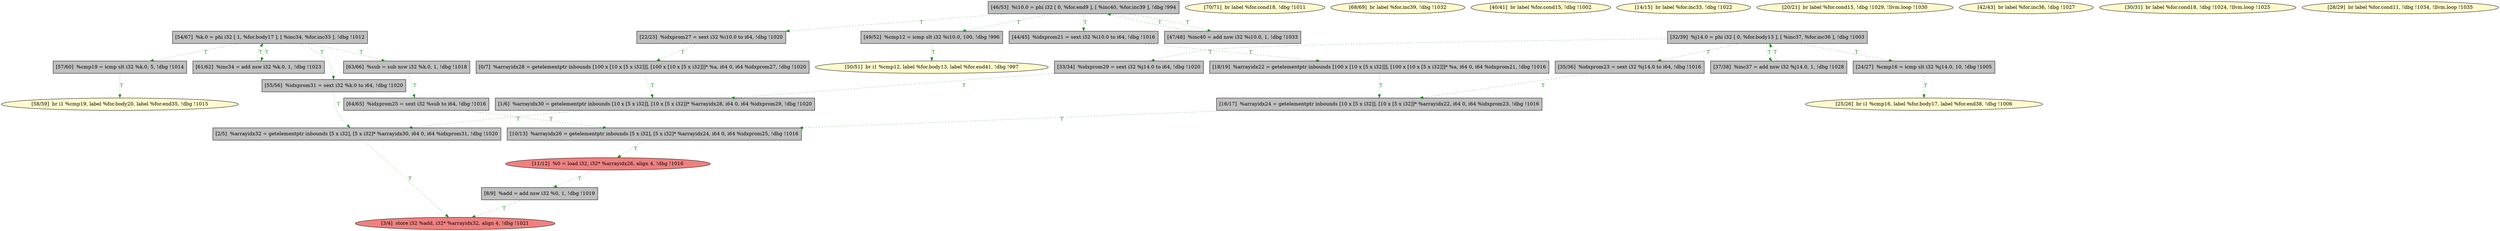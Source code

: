 
digraph G {


node658 [fillcolor=grey,label="[2/5]  %arrayidx32 = getelementptr inbounds [5 x i32], [5 x i32]* %arrayidx30, i64 0, i64 %idxprom31, !dbg !1020",shape=rectangle,style=filled ]
node664 [fillcolor=lemonchiffon,label="[58/59]  br i1 %cmp19, label %for.body20, label %for.end35, !dbg !1015",shape=ellipse,style=filled ]
node656 [fillcolor=lemonchiffon,label="[50/51]  br i1 %cmp12, label %for.body13, label %for.end41, !dbg !997",shape=ellipse,style=filled ]
node666 [fillcolor=grey,label="[49/52]  %cmp12 = icmp slt i32 %i10.0, 100, !dbg !996",shape=rectangle,style=filled ]
node665 [fillcolor=grey,label="[64/65]  %idxprom25 = sext i32 %sub to i64, !dbg !1016",shape=rectangle,style=filled ]
node655 [fillcolor=grey,label="[55/56]  %idxprom31 = sext i32 %k.0 to i64, !dbg !1020",shape=rectangle,style=filled ]
node661 [fillcolor=lemonchiffon,label="[70/71]  br label %for.cond18, !dbg !1011",shape=ellipse,style=filled ]
node653 [fillcolor=grey,label="[63/66]  %sub = sub nsw i32 %k.0, 1, !dbg !1018",shape=rectangle,style=filled ]
node651 [fillcolor=lemonchiffon,label="[25/26]  br i1 %cmp16, label %for.body17, label %for.end38, !dbg !1006",shape=ellipse,style=filled ]
node650 [fillcolor=grey,label="[46/53]  %i10.0 = phi i32 [ 0, %for.end9 ], [ %inc40, %for.inc39 ], !dbg !994",shape=rectangle,style=filled ]
node657 [fillcolor=grey,label="[57/60]  %cmp19 = icmp slt i32 %k.0, 5, !dbg !1014",shape=rectangle,style=filled ]
node649 [fillcolor=grey,label="[44/45]  %idxprom21 = sext i32 %i10.0 to i64, !dbg !1016",shape=rectangle,style=filled ]
node636 [fillcolor=grey,label="[16/17]  %arrayidx24 = getelementptr inbounds [10 x [5 x i32]], [10 x [5 x i32]]* %arrayidx22, i64 0, i64 %idxprom23, !dbg !1016",shape=rectangle,style=filled ]
node654 [fillcolor=lemonchiffon,label="[68/69]  br label %for.inc39, !dbg !1032",shape=ellipse,style=filled ]
node652 [fillcolor=grey,label="[54/67]  %k.0 = phi i32 [ 1, %for.body17 ], [ %inc34, %for.inc33 ], !dbg !1012",shape=rectangle,style=filled ]
node645 [fillcolor=lemonchiffon,label="[40/41]  br label %for.cond15, !dbg !1002",shape=ellipse,style=filled ]
node635 [fillcolor=lemonchiffon,label="[14/15]  br label %for.inc33, !dbg !1022",shape=ellipse,style=filled ]
node648 [fillcolor=lightcoral,label="[3/4]  store i32 %add, i32* %arrayidx32, align 4, !dbg !1021",shape=ellipse,style=filled ]
node637 [fillcolor=grey,label="[18/19]  %arrayidx22 = getelementptr inbounds [100 x [10 x [5 x i32]]], [100 x [10 x [5 x i32]]]* %a, i64 0, i64 %idxprom21, !dbg !1016",shape=rectangle,style=filled ]
node662 [fillcolor=grey,label="[61/62]  %inc34 = add nsw i32 %k.0, 1, !dbg !1023",shape=rectangle,style=filled ]
node632 [fillcolor=grey,label="[0/7]  %arrayidx28 = getelementptr inbounds [100 x [10 x [5 x i32]]], [100 x [10 x [5 x i32]]]* %a, i64 0, i64 %idxprom27, !dbg !1020",shape=rectangle,style=filled ]
node667 [fillcolor=grey,label="[37/38]  %inc37 = add nsw i32 %j14.0, 1, !dbg !1028",shape=rectangle,style=filled ]
node633 [fillcolor=grey,label="[8/9]  %add = add nsw i32 %0, 1, !dbg !1019",shape=rectangle,style=filled ]
node660 [fillcolor=grey,label="[33/34]  %idxprom29 = sext i32 %j14.0 to i64, !dbg !1020",shape=rectangle,style=filled ]
node634 [fillcolor=grey,label="[10/13]  %arrayidx26 = getelementptr inbounds [5 x i32], [5 x i32]* %arrayidx24, i64 0, i64 %idxprom25, !dbg !1016",shape=rectangle,style=filled ]
node638 [fillcolor=lemonchiffon,label="[20/21]  br label %for.cond15, !dbg !1029, !llvm.loop !1030",shape=ellipse,style=filled ]
node639 [fillcolor=grey,label="[22/23]  %idxprom27 = sext i32 %i10.0 to i64, !dbg !1020",shape=rectangle,style=filled ]
node647 [fillcolor=lemonchiffon,label="[42/43]  br label %for.inc36, !dbg !1027",shape=ellipse,style=filled ]
node640 [fillcolor=grey,label="[24/27]  %cmp16 = icmp slt i32 %j14.0, 10, !dbg !1005",shape=rectangle,style=filled ]
node663 [fillcolor=grey,label="[1/6]  %arrayidx30 = getelementptr inbounds [10 x [5 x i32]], [10 x [5 x i32]]* %arrayidx28, i64 0, i64 %idxprom29, !dbg !1020",shape=rectangle,style=filled ]
node659 [fillcolor=grey,label="[47/48]  %inc40 = add nsw i32 %i10.0, 1, !dbg !1033",shape=rectangle,style=filled ]
node642 [fillcolor=lemonchiffon,label="[30/31]  br label %for.cond18, !dbg !1024, !llvm.loop !1025",shape=ellipse,style=filled ]
node641 [fillcolor=lemonchiffon,label="[28/29]  br label %for.cond11, !dbg !1034, !llvm.loop !1035",shape=ellipse,style=filled ]
node646 [fillcolor=grey,label="[35/36]  %idxprom23 = sext i32 %j14.0 to i64, !dbg !1016",shape=rectangle,style=filled ]
node643 [fillcolor=grey,label="[32/39]  %j14.0 = phi i32 [ 0, %for.body13 ], [ %inc37, %for.inc36 ], !dbg !1003",shape=rectangle,style=filled ]
node644 [fillcolor=lightcoral,label="[11/12]  %0 = load i32, i32* %arrayidx26, align 4, !dbg !1016",shape=ellipse,style=filled ]

node652->node655 [style=dotted,color=forestgreen,label="T",fontcolor=forestgreen ]
node643->node646 [style=dotted,color=forestgreen,label="T",fontcolor=forestgreen ]
node650->node649 [style=dotted,color=forestgreen,label="T",fontcolor=forestgreen ]
node643->node640 [style=dotted,color=forestgreen,label="T",fontcolor=forestgreen ]
node639->node632 [style=dotted,color=forestgreen,label="T",fontcolor=forestgreen ]
node650->node659 [style=dotted,color=forestgreen,label="T",fontcolor=forestgreen ]
node633->node648 [style=dotted,color=forestgreen,label="T",fontcolor=forestgreen ]
node666->node656 [style=dotted,color=forestgreen,label="T",fontcolor=forestgreen ]
node632->node663 [style=dotted,color=forestgreen,label="T",fontcolor=forestgreen ]
node640->node651 [style=dotted,color=forestgreen,label="T",fontcolor=forestgreen ]
node644->node633 [style=dotted,color=forestgreen,label="T",fontcolor=forestgreen ]
node636->node634 [style=dotted,color=forestgreen,label="T",fontcolor=forestgreen ]
node657->node664 [style=dotted,color=forestgreen,label="T",fontcolor=forestgreen ]
node663->node658 [style=dotted,color=forestgreen,label="T",fontcolor=forestgreen ]
node643->node667 [style=dotted,color=forestgreen,label="T",fontcolor=forestgreen ]
node637->node636 [style=dotted,color=forestgreen,label="T",fontcolor=forestgreen ]
node659->node650 [style=dotted,color=forestgreen,label="T",fontcolor=forestgreen ]
node650->node639 [style=dotted,color=forestgreen,label="T",fontcolor=forestgreen ]
node667->node643 [style=dotted,color=forestgreen,label="T",fontcolor=forestgreen ]
node665->node634 [style=dotted,color=forestgreen,label="T",fontcolor=forestgreen ]
node649->node637 [style=dotted,color=forestgreen,label="T",fontcolor=forestgreen ]
node646->node636 [style=dotted,color=forestgreen,label="T",fontcolor=forestgreen ]
node652->node657 [style=dotted,color=forestgreen,label="T",fontcolor=forestgreen ]
node658->node648 [style=dotted,color=forestgreen,label="T",fontcolor=forestgreen ]
node655->node658 [style=dotted,color=forestgreen,label="T",fontcolor=forestgreen ]
node660->node663 [style=dotted,color=forestgreen,label="T",fontcolor=forestgreen ]
node662->node652 [style=dotted,color=forestgreen,label="T",fontcolor=forestgreen ]
node652->node653 [style=dotted,color=forestgreen,label="T",fontcolor=forestgreen ]
node653->node665 [style=dotted,color=forestgreen,label="T",fontcolor=forestgreen ]
node652->node662 [style=dotted,color=forestgreen,label="T",fontcolor=forestgreen ]
node650->node666 [style=dotted,color=forestgreen,label="T",fontcolor=forestgreen ]
node634->node644 [style=dotted,color=forestgreen,label="T",fontcolor=forestgreen ]
node643->node660 [style=dotted,color=forestgreen,label="T",fontcolor=forestgreen ]


}
